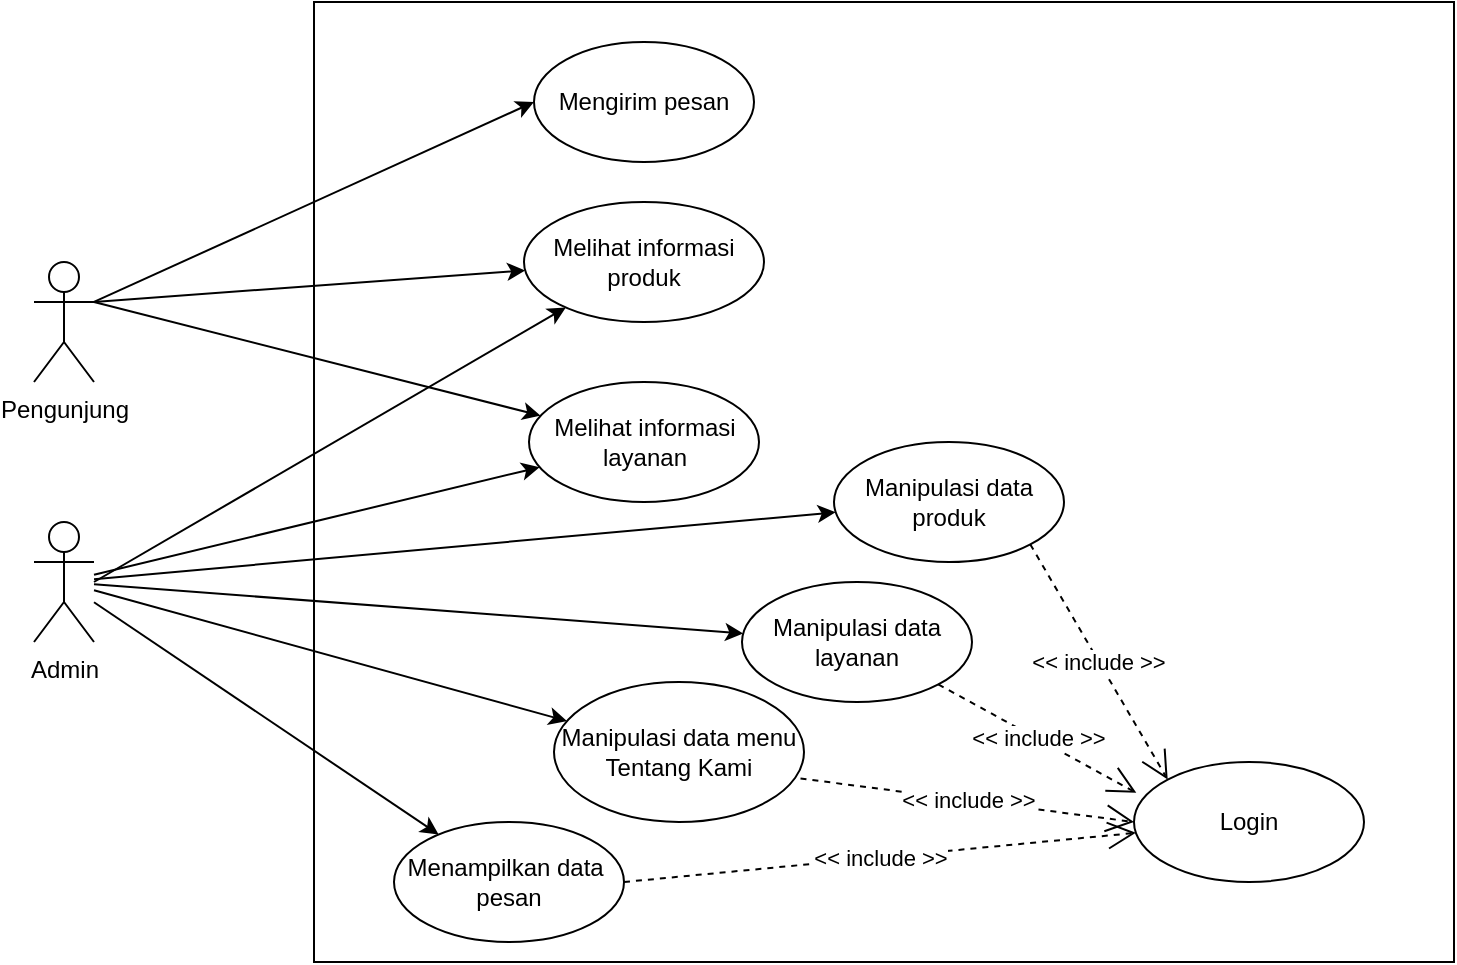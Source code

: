 <mxfile version="13.0.3" type="device"><diagram id="1FmNXG2QcOWbk4M_Za69" name="Page-1"><mxGraphModel dx="1038" dy="607" grid="1" gridSize="10" guides="1" tooltips="1" connect="1" arrows="1" fold="1" page="1" pageScale="1" pageWidth="827" pageHeight="1169" math="0" shadow="0"><root><mxCell id="0"/><mxCell id="1" parent="0"/><mxCell id="SCAIfPvc4TqRD0iRwuRH-15" style="rounded=0;orthogonalLoop=1;jettySize=auto;html=1;exitX=1;exitY=0.333;exitDx=0;exitDy=0;exitPerimeter=0;entryX=0;entryY=0.5;entryDx=0;entryDy=0;" parent="1" source="SCAIfPvc4TqRD0iRwuRH-1" target="SCAIfPvc4TqRD0iRwuRH-12" edge="1"><mxGeometry relative="1" as="geometry"/></mxCell><mxCell id="SCAIfPvc4TqRD0iRwuRH-16" style="edgeStyle=none;rounded=0;orthogonalLoop=1;jettySize=auto;html=1;exitX=1;exitY=0.333;exitDx=0;exitDy=0;exitPerimeter=0;" parent="1" source="SCAIfPvc4TqRD0iRwuRH-1" target="SCAIfPvc4TqRD0iRwuRH-10" edge="1"><mxGeometry relative="1" as="geometry"/></mxCell><mxCell id="SCAIfPvc4TqRD0iRwuRH-17" style="edgeStyle=none;rounded=0;orthogonalLoop=1;jettySize=auto;html=1;exitX=1;exitY=0.333;exitDx=0;exitDy=0;exitPerimeter=0;" parent="1" source="SCAIfPvc4TqRD0iRwuRH-1" target="SCAIfPvc4TqRD0iRwuRH-11" edge="1"><mxGeometry relative="1" as="geometry"/></mxCell><mxCell id="SCAIfPvc4TqRD0iRwuRH-1" value="Pengunjung" style="shape=umlActor;verticalLabelPosition=bottom;labelBackgroundColor=#ffffff;verticalAlign=top;html=1;" parent="1" vertex="1"><mxGeometry x="60" y="130" width="30" height="60" as="geometry"/></mxCell><mxCell id="SCAIfPvc4TqRD0iRwuRH-18" style="edgeStyle=none;rounded=0;orthogonalLoop=1;jettySize=auto;html=1;" parent="1" target="SCAIfPvc4TqRD0iRwuRH-10" edge="1"><mxGeometry relative="1" as="geometry"><mxPoint x="90" y="290" as="sourcePoint"/></mxGeometry></mxCell><mxCell id="SCAIfPvc4TqRD0iRwuRH-19" style="edgeStyle=none;rounded=0;orthogonalLoop=1;jettySize=auto;html=1;" parent="1" source="SCAIfPvc4TqRD0iRwuRH-2" target="SCAIfPvc4TqRD0iRwuRH-11" edge="1"><mxGeometry relative="1" as="geometry"/></mxCell><mxCell id="SCAIfPvc4TqRD0iRwuRH-24" style="rounded=0;orthogonalLoop=1;jettySize=auto;elbow=vertical;html=1;" parent="1" source="SCAIfPvc4TqRD0iRwuRH-2" target="SCAIfPvc4TqRD0iRwuRH-23" edge="1"><mxGeometry relative="1" as="geometry"/></mxCell><mxCell id="SCAIfPvc4TqRD0iRwuRH-25" style="edgeStyle=none;rounded=0;orthogonalLoop=1;jettySize=auto;html=1;" parent="1" source="SCAIfPvc4TqRD0iRwuRH-2" target="SCAIfPvc4TqRD0iRwuRH-22" edge="1"><mxGeometry relative="1" as="geometry"/></mxCell><mxCell id="SCAIfPvc4TqRD0iRwuRH-26" style="edgeStyle=none;rounded=0;orthogonalLoop=1;jettySize=auto;html=1;" parent="1" source="SCAIfPvc4TqRD0iRwuRH-2" target="SCAIfPvc4TqRD0iRwuRH-21" edge="1"><mxGeometry relative="1" as="geometry"/></mxCell><mxCell id="SCAIfPvc4TqRD0iRwuRH-27" style="edgeStyle=none;rounded=0;orthogonalLoop=1;jettySize=auto;html=1;" parent="1" source="SCAIfPvc4TqRD0iRwuRH-2" target="SCAIfPvc4TqRD0iRwuRH-20" edge="1"><mxGeometry relative="1" as="geometry"/></mxCell><mxCell id="SCAIfPvc4TqRD0iRwuRH-2" value="Admin" style="shape=umlActor;verticalLabelPosition=bottom;labelBackgroundColor=#ffffff;verticalAlign=top;html=1;" parent="1" vertex="1"><mxGeometry x="60" y="260" width="30" height="60" as="geometry"/></mxCell><mxCell id="SCAIfPvc4TqRD0iRwuRH-9" value="" style="html=1;fillColor=none;" parent="1" vertex="1"><mxGeometry x="200" width="570" height="480" as="geometry"/></mxCell><mxCell id="SCAIfPvc4TqRD0iRwuRH-10" value="Melihat informasi produk" style="ellipse;whiteSpace=wrap;html=1;fillColor=none;" parent="1" vertex="1"><mxGeometry x="305" y="100" width="120" height="60" as="geometry"/></mxCell><mxCell id="SCAIfPvc4TqRD0iRwuRH-11" value="Melihat informasi layanan" style="ellipse;whiteSpace=wrap;html=1;fillColor=none;" parent="1" vertex="1"><mxGeometry x="307.5" y="190" width="115" height="60" as="geometry"/></mxCell><mxCell id="SCAIfPvc4TqRD0iRwuRH-12" value="Mengirim pesan" style="ellipse;whiteSpace=wrap;html=1;fillColor=none;" parent="1" vertex="1"><mxGeometry x="310" y="20" width="110" height="60" as="geometry"/></mxCell><mxCell id="SCAIfPvc4TqRD0iRwuRH-20" value="Manipulasi data produk" style="ellipse;whiteSpace=wrap;html=1;fillColor=none;" parent="1" vertex="1"><mxGeometry x="460" y="220" width="115" height="60" as="geometry"/></mxCell><mxCell id="SCAIfPvc4TqRD0iRwuRH-21" value="Manipulasi data layanan" style="ellipse;whiteSpace=wrap;html=1;fillColor=none;" parent="1" vertex="1"><mxGeometry x="414" y="290" width="115" height="60" as="geometry"/></mxCell><mxCell id="SCAIfPvc4TqRD0iRwuRH-22" value="Manipulasi data menu Tentang Kami" style="ellipse;whiteSpace=wrap;html=1;fillColor=none;" parent="1" vertex="1"><mxGeometry x="320" y="340" width="125" height="70" as="geometry"/></mxCell><mxCell id="SCAIfPvc4TqRD0iRwuRH-23" value="Menampilkan data&amp;nbsp;&lt;br&gt;pesan" style="ellipse;whiteSpace=wrap;html=1;fillColor=none;" parent="1" vertex="1"><mxGeometry x="240" y="410" width="115" height="60" as="geometry"/></mxCell><mxCell id="SCAIfPvc4TqRD0iRwuRH-28" value="Login" style="ellipse;whiteSpace=wrap;html=1;fillColor=none;" parent="1" vertex="1"><mxGeometry x="610" y="380" width="115" height="60" as="geometry"/></mxCell><mxCell id="SCAIfPvc4TqRD0iRwuRH-31" value="&amp;lt;&amp;lt; include &amp;gt;&amp;gt;" style="endArrow=open;endSize=12;dashed=1;html=1;exitX=1;exitY=0.5;exitDx=0;exitDy=0;" parent="1" source="SCAIfPvc4TqRD0iRwuRH-23" target="SCAIfPvc4TqRD0iRwuRH-28" edge="1"><mxGeometry width="160" relative="1" as="geometry"><mxPoint x="369" y="440" as="sourcePoint"/><mxPoint x="529" y="440" as="targetPoint"/></mxGeometry></mxCell><mxCell id="SCAIfPvc4TqRD0iRwuRH-33" value="&amp;lt;&amp;lt; include &amp;gt;&amp;gt;" style="endArrow=open;endSize=12;dashed=1;html=1;exitX=0.986;exitY=0.689;exitDx=0;exitDy=0;exitPerimeter=0;entryX=0;entryY=0.5;entryDx=0;entryDy=0;" parent="1" source="SCAIfPvc4TqRD0iRwuRH-22" target="SCAIfPvc4TqRD0iRwuRH-28" edge="1"><mxGeometry width="160" relative="1" as="geometry"><mxPoint x="365" y="450" as="sourcePoint"/><mxPoint x="620.952" y="425.437" as="targetPoint"/></mxGeometry></mxCell><mxCell id="SCAIfPvc4TqRD0iRwuRH-34" value="&amp;lt;&amp;lt; include &amp;gt;&amp;gt;" style="endArrow=open;endSize=12;dashed=1;html=1;exitX=1;exitY=1;exitDx=0;exitDy=0;entryX=0.01;entryY=0.257;entryDx=0;entryDy=0;entryPerimeter=0;" parent="1" source="SCAIfPvc4TqRD0iRwuRH-21" target="SCAIfPvc4TqRD0iRwuRH-28" edge="1"><mxGeometry width="160" relative="1" as="geometry"><mxPoint x="453.25" y="398.23" as="sourcePoint"/><mxPoint x="620" y="420" as="targetPoint"/></mxGeometry></mxCell><mxCell id="SCAIfPvc4TqRD0iRwuRH-35" value="&amp;lt;&amp;lt; include &amp;gt;&amp;gt;" style="endArrow=open;endSize=12;dashed=1;html=1;exitX=1;exitY=1;exitDx=0;exitDy=0;entryX=0;entryY=0;entryDx=0;entryDy=0;" parent="1" source="SCAIfPvc4TqRD0iRwuRH-20" target="SCAIfPvc4TqRD0iRwuRH-28" edge="1"><mxGeometry width="160" relative="1" as="geometry"><mxPoint x="521.981" y="351.306" as="sourcePoint"/><mxPoint x="621.15" y="405.42" as="targetPoint"/></mxGeometry></mxCell></root></mxGraphModel></diagram></mxfile>